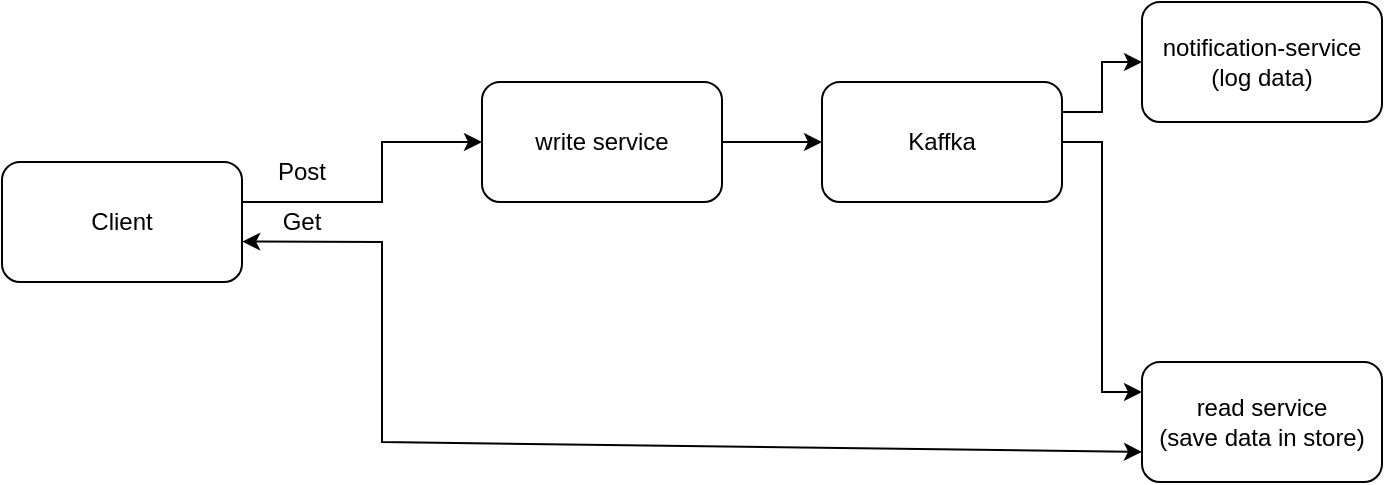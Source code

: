 <mxfile version="22.0.3" type="device">
  <diagram name="Page-1" id="8ryqc6eyUqH-epjk1vdg">
    <mxGraphModel dx="1757" dy="1057" grid="1" gridSize="10" guides="1" tooltips="1" connect="1" arrows="1" fold="1" page="1" pageScale="1" pageWidth="850" pageHeight="1100" math="0" shadow="0">
      <root>
        <mxCell id="0" />
        <mxCell id="1" parent="0" />
        <mxCell id="ocR18IBCzGAgc0K0l52Z-17" style="edgeStyle=orthogonalEdgeStyle;rounded=0;orthogonalLoop=1;jettySize=auto;html=1;entryX=0;entryY=0.5;entryDx=0;entryDy=0;exitX=1;exitY=0.25;exitDx=0;exitDy=0;" parent="1" source="ocR18IBCzGAgc0K0l52Z-1" target="ocR18IBCzGAgc0K0l52Z-7" edge="1">
          <mxGeometry relative="1" as="geometry" />
        </mxCell>
        <mxCell id="ce8g2gteM__yNMx0TiSI-5" style="edgeStyle=orthogonalEdgeStyle;rounded=0;orthogonalLoop=1;jettySize=auto;html=1;entryX=0;entryY=0.25;entryDx=0;entryDy=0;" edge="1" parent="1" source="ocR18IBCzGAgc0K0l52Z-1" target="ocR18IBCzGAgc0K0l52Z-10">
          <mxGeometry relative="1" as="geometry" />
        </mxCell>
        <mxCell id="ocR18IBCzGAgc0K0l52Z-1" value="Kaffka" style="rounded=1;whiteSpace=wrap;html=1;" parent="1" vertex="1">
          <mxGeometry x="440" y="100" width="120" height="60" as="geometry" />
        </mxCell>
        <mxCell id="ocR18IBCzGAgc0K0l52Z-7" value="notification-service&lt;br&gt;(log data)" style="rounded=1;whiteSpace=wrap;html=1;" parent="1" vertex="1">
          <mxGeometry x="600" y="60" width="120" height="60" as="geometry" />
        </mxCell>
        <mxCell id="ocR18IBCzGAgc0K0l52Z-10" value="read service&lt;br&gt;(save data in store)" style="rounded=1;whiteSpace=wrap;html=1;" parent="1" vertex="1">
          <mxGeometry x="600" y="240" width="120" height="60" as="geometry" />
        </mxCell>
        <mxCell id="ocR18IBCzGAgc0K0l52Z-16" style="edgeStyle=orthogonalEdgeStyle;rounded=0;orthogonalLoop=1;jettySize=auto;html=1;entryX=0;entryY=0.5;entryDx=0;entryDy=0;" parent="1" source="ocR18IBCzGAgc0K0l52Z-11" target="ocR18IBCzGAgc0K0l52Z-1" edge="1">
          <mxGeometry relative="1" as="geometry" />
        </mxCell>
        <mxCell id="ocR18IBCzGAgc0K0l52Z-11" value="write service" style="rounded=1;whiteSpace=wrap;html=1;" parent="1" vertex="1">
          <mxGeometry x="270" y="100" width="120" height="60" as="geometry" />
        </mxCell>
        <mxCell id="ocR18IBCzGAgc0K0l52Z-22" style="edgeStyle=orthogonalEdgeStyle;rounded=0;orthogonalLoop=1;jettySize=auto;html=1;entryX=0;entryY=0.5;entryDx=0;entryDy=0;" parent="1" source="ocR18IBCzGAgc0K0l52Z-14" target="ocR18IBCzGAgc0K0l52Z-11" edge="1">
          <mxGeometry relative="1" as="geometry">
            <mxPoint x="220" y="160" as="targetPoint" />
            <Array as="points">
              <mxPoint x="220" y="160" />
              <mxPoint x="220" y="130" />
            </Array>
          </mxGeometry>
        </mxCell>
        <mxCell id="ocR18IBCzGAgc0K0l52Z-14" value="Client" style="rounded=1;whiteSpace=wrap;html=1;" parent="1" vertex="1">
          <mxGeometry x="30" y="140" width="120" height="60" as="geometry" />
        </mxCell>
        <mxCell id="ce8g2gteM__yNMx0TiSI-1" value="Post" style="text;html=1;strokeColor=none;fillColor=none;align=center;verticalAlign=middle;whiteSpace=wrap;rounded=0;" vertex="1" parent="1">
          <mxGeometry x="150" y="130" width="60" height="30" as="geometry" />
        </mxCell>
        <mxCell id="ce8g2gteM__yNMx0TiSI-3" value="" style="endArrow=classic;startArrow=classic;html=1;rounded=0;exitX=1.001;exitY=0.663;exitDx=0;exitDy=0;exitPerimeter=0;entryX=0;entryY=0.75;entryDx=0;entryDy=0;" edge="1" parent="1" source="ocR18IBCzGAgc0K0l52Z-14" target="ocR18IBCzGAgc0K0l52Z-10">
          <mxGeometry width="50" height="50" relative="1" as="geometry">
            <mxPoint x="270" y="250" as="sourcePoint" />
            <mxPoint x="320" y="200" as="targetPoint" />
            <Array as="points">
              <mxPoint x="220" y="180" />
              <mxPoint x="220" y="280" />
            </Array>
          </mxGeometry>
        </mxCell>
        <mxCell id="ce8g2gteM__yNMx0TiSI-4" value="Get" style="text;html=1;strokeColor=none;fillColor=none;align=center;verticalAlign=middle;whiteSpace=wrap;rounded=0;" vertex="1" parent="1">
          <mxGeometry x="150" y="155" width="60" height="30" as="geometry" />
        </mxCell>
      </root>
    </mxGraphModel>
  </diagram>
</mxfile>
